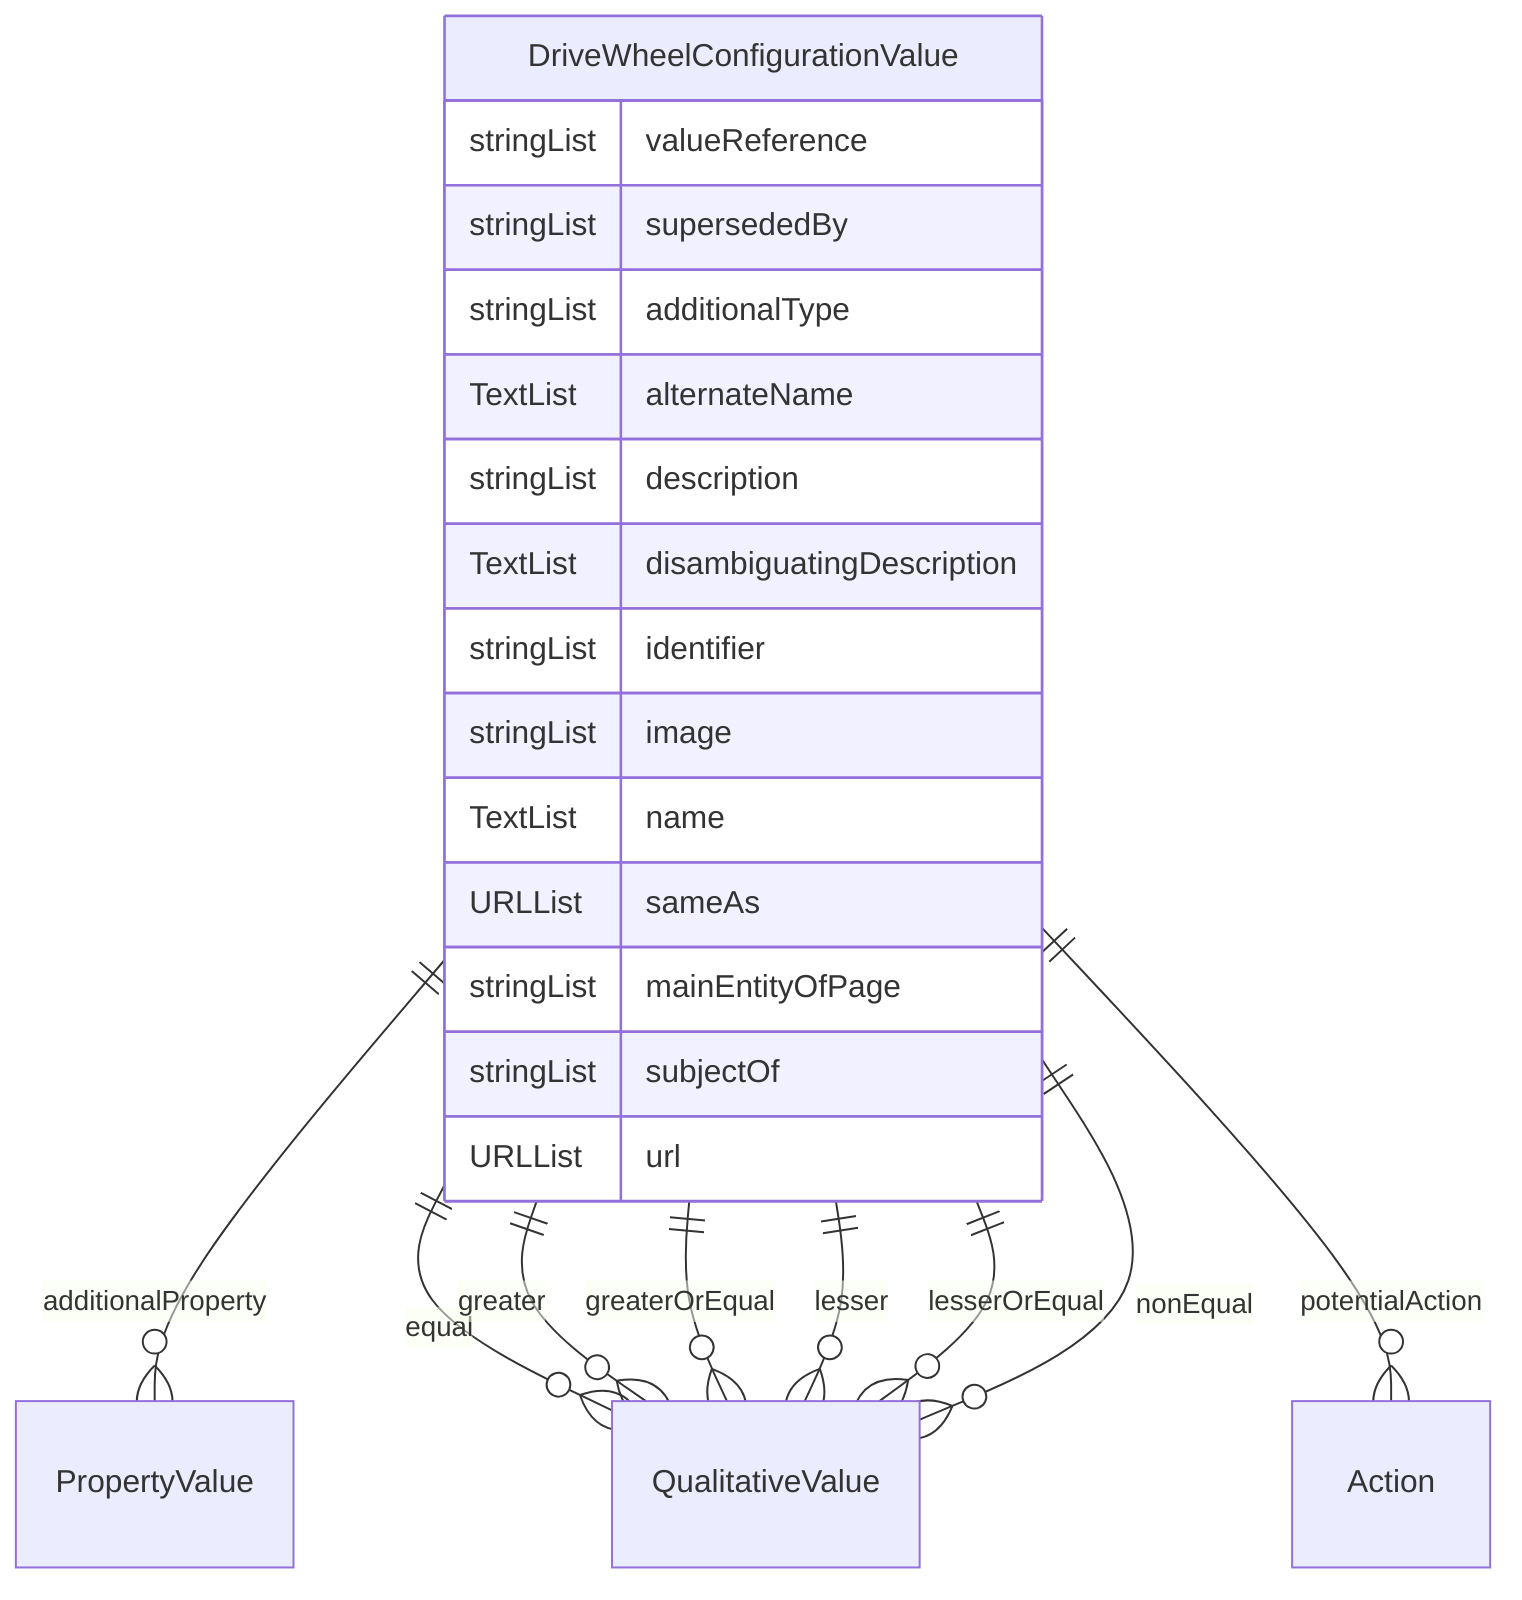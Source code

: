 erDiagram
DriveWheelConfigurationValue {
    stringList valueReference  
    stringList supersededBy  
    stringList additionalType  
    TextList alternateName  
    stringList description  
    TextList disambiguatingDescription  
    stringList identifier  
    stringList image  
    TextList name  
    URLList sameAs  
    stringList mainEntityOfPage  
    stringList subjectOf  
    URLList url  
}

DriveWheelConfigurationValue ||--}o PropertyValue : "additionalProperty"
DriveWheelConfigurationValue ||--}o QualitativeValue : "equal"
DriveWheelConfigurationValue ||--}o QualitativeValue : "greater"
DriveWheelConfigurationValue ||--}o QualitativeValue : "greaterOrEqual"
DriveWheelConfigurationValue ||--}o QualitativeValue : "lesser"
DriveWheelConfigurationValue ||--}o QualitativeValue : "lesserOrEqual"
DriveWheelConfigurationValue ||--}o QualitativeValue : "nonEqual"
DriveWheelConfigurationValue ||--}o Action : "potentialAction"